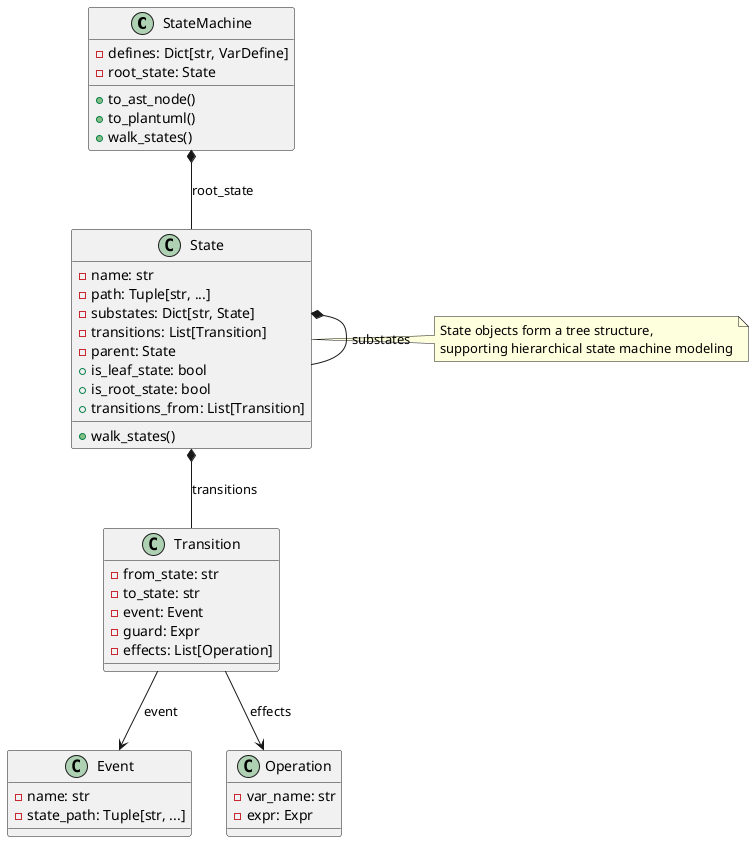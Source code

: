 @startuml
class StateMachine {
  - defines: Dict[str, VarDefine]
  - root_state: State
  + to_ast_node()
  + to_plantuml()
  + walk_states()
}

class State {
  - name: str
  - path: Tuple[str, ...]
  - substates: Dict[str, State]
  - transitions: List[Transition]
  - parent: State
  + is_leaf_state: bool
  + is_root_state: bool
  + transitions_from: List[Transition]
  + walk_states()
}

class Transition {
  - from_state: str
  - to_state: str
  - event: Event
  - guard: Expr
  - effects: List[Operation]
}

class Event {
  - name: str
  - state_path: Tuple[str, ...]
}

class Operation {
  - var_name: str
  - expr: Expr
}

StateMachine *-- State : root_state
State *-- State : substates
State *-- Transition : transitions
Transition --> Event : event
Transition --> Operation : effects

note right of State
  State objects form a tree structure,
  supporting hierarchical state machine modeling
end note

@enduml